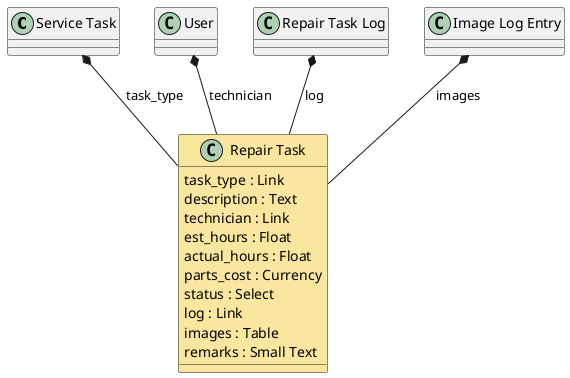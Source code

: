 @startuml
"Service Task" *-- "Repair Task" : task_type
"User" *-- "Repair Task" : technician
"Repair Task Log" *-- "Repair Task" : log
"Image Log Entry" *-- "Repair Task" : images
class "Repair Task" #F9E79F {
  task_type : Link
  description : Text
  technician : Link
  est_hours : Float
  actual_hours : Float
  parts_cost : Currency
  status : Select
  log : Link
  images : Table
  remarks : Small Text
}
@enduml